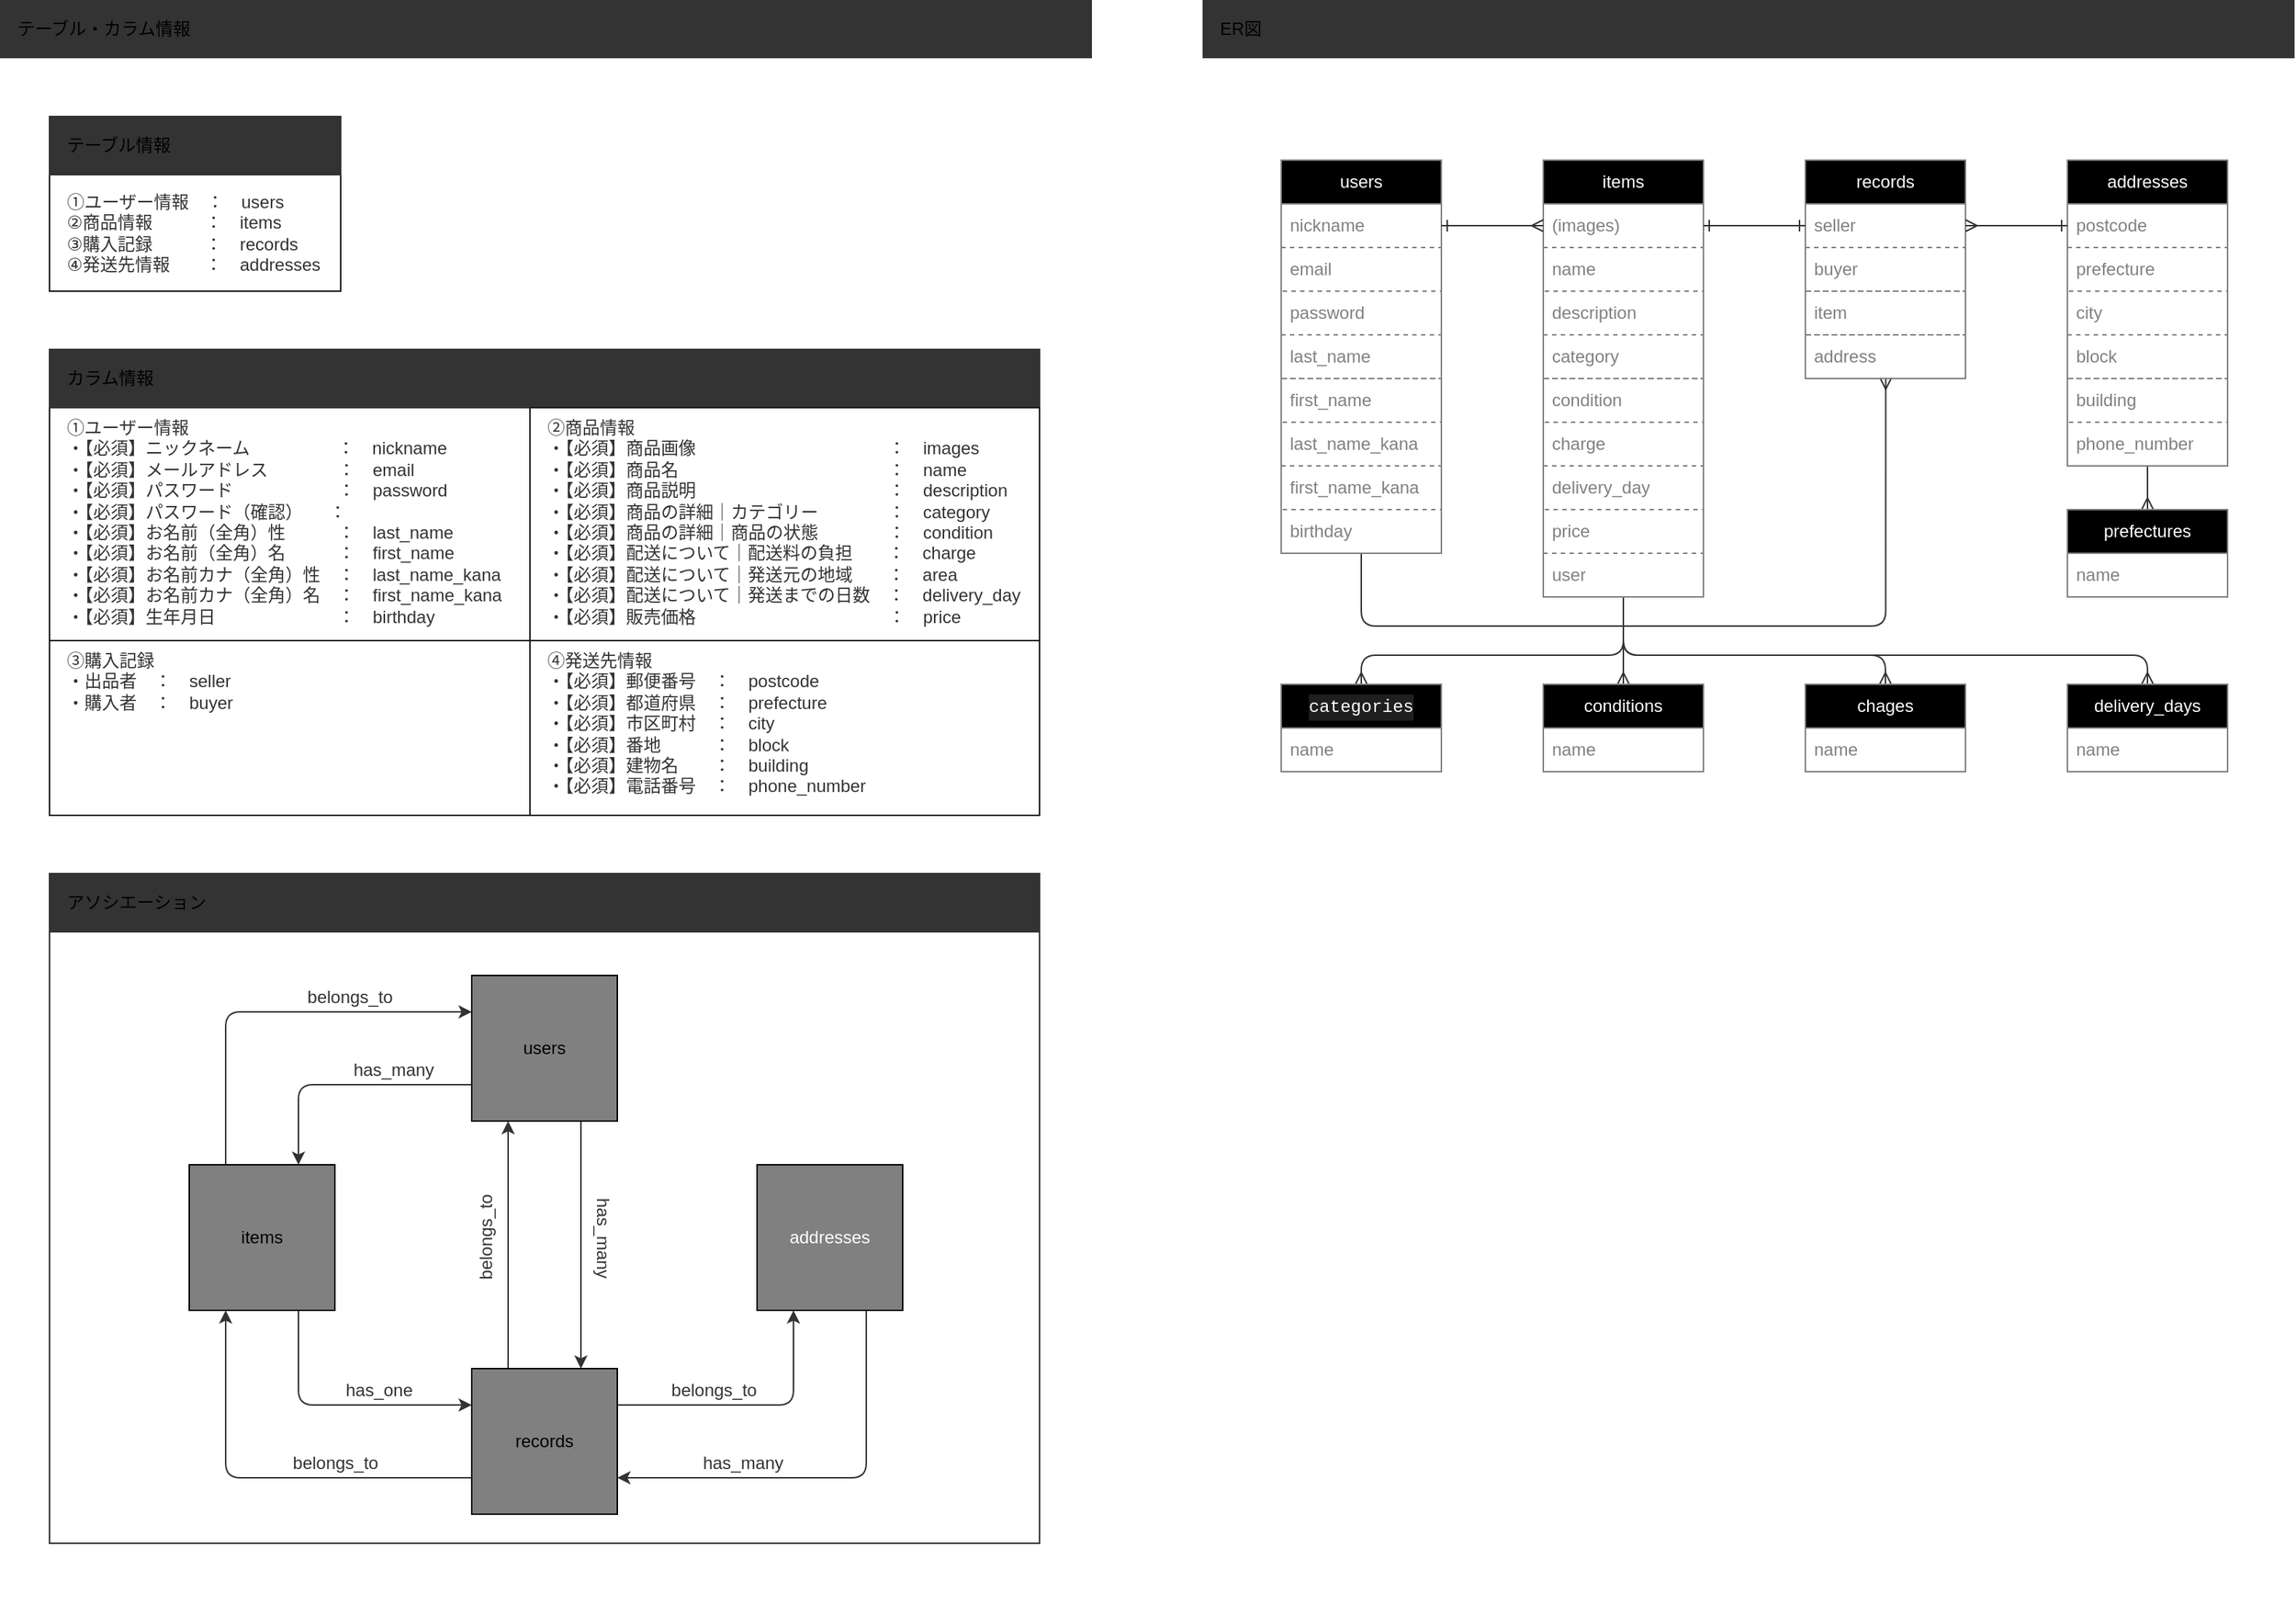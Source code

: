 <mxfile>
    <diagram id="iERtSTc7YqhBEKAMdR58" name="ページ1">
        <mxGraphModel dx="818" dy="637" grid="1" gridSize="10" guides="1" tooltips="1" connect="1" arrows="1" fold="1" page="1" pageScale="1" pageWidth="827" pageHeight="1169" math="0" shadow="0">
            <root>
                <mxCell id="0"/>
                <mxCell id="1" parent="0"/>
                <mxCell id="5" value="" style="whiteSpace=wrap;html=1;fontFamily=Helvetica;align=left;verticalAlign=top;fillColor=#FFFFFF;fontColor=#333333;strokeColor=none;" vertex="1" parent="1">
                    <mxGeometry x="40" y="80" width="750" height="1060" as="geometry"/>
                </mxCell>
                <mxCell id="10" value="テーブル・カラム情報" style="whiteSpace=wrap;html=1;fontFamily=Helvetica;align=left;verticalAlign=middle;strokeColor=none;fillColor=#333333;spacingLeft=10;" vertex="1" parent="1">
                    <mxGeometry x="40" y="40" width="750" height="40" as="geometry"/>
                </mxCell>
                <mxCell id="11" value="①ユーザー情報　：　users&lt;br&gt;②商品情報　　　：　items&lt;br&gt;③購入記録　　　：　records&lt;br&gt;④発送先情報　　：　addresses" style="whiteSpace=wrap;html=1;fontFamily=Helvetica;fontColor=#333333;fillColor=none;strokeColor=#1A1A1A;align=left;verticalAlign=middle;spacingLeft=10;" vertex="1" parent="1">
                    <mxGeometry x="74" y="160" width="200" height="80" as="geometry"/>
                </mxCell>
                <mxCell id="12" value="テーブル情報" style="whiteSpace=wrap;html=1;fontFamily=Helvetica;align=left;verticalAlign=middle;spacingLeft=10;fillColor=#333333;strokeColor=#333333;" vertex="1" parent="1">
                    <mxGeometry x="74" y="120" width="200" height="40" as="geometry"/>
                </mxCell>
                <mxCell id="13" value="①ユーザー情報&lt;br&gt;・【必須】ニックネーム　　　　　：　nickname&lt;br&gt;・【必須】メールアドレス　　　　：　email&lt;br&gt;・【必須】パスワード　　　　　　：　password&lt;br&gt;・【必須】パスワード（確認）　　：　&lt;br&gt;・【必須】お名前（全角）性　　　：　last_name&lt;br&gt;・【必須】お名前（全角）名　　　：　first_name&lt;br&gt;・【必須】お名前カナ（全角）性　：　last_name_kana&lt;br&gt;・【必須】お名前カナ（全角）名　：　first_name_kana&lt;br&gt;・【必須】生年月日　　　　　　　：　birthday" style="whiteSpace=wrap;html=1;fontFamily=Helvetica;fontColor=#333333;fillColor=none;strokeColor=#1A1A1A;align=left;verticalAlign=top;spacingLeft=10;" vertex="1" parent="1">
                    <mxGeometry x="74" y="320" width="330" height="160" as="geometry"/>
                </mxCell>
                <mxCell id="14" value="カラム情報" style="whiteSpace=wrap;html=1;fontFamily=Helvetica;align=left;verticalAlign=middle;spacingLeft=10;fillColor=#333333;strokeColor=#333333;" vertex="1" parent="1">
                    <mxGeometry x="74" y="280" width="680" height="40" as="geometry"/>
                </mxCell>
                <mxCell id="15" value="②商品情報&lt;br&gt;・【必須】商品画像　　　　　　　　　　　：　images&lt;br&gt;・【必須】商品名　　　　　　　　　　　　：　name&lt;br&gt;・【必須】商品説明　　　　　　　　　　　：　description&lt;br&gt;・【必須】商品の詳細｜カテゴリー　　　　：　category&lt;br&gt;・【必須】商品の詳細｜商品の状態　　　　：　condition&lt;br&gt;・【必須】配送について｜配送料の負担　　：　charge&lt;br&gt;・【必須】配送について｜発送元の地域　　：　area&lt;br&gt;・【必須】配送について｜発送までの日数　：　delivery_day&lt;br&gt;・【必須】販売価格　　　　　　　　　　　：　price" style="whiteSpace=wrap;html=1;fontFamily=Helvetica;fontColor=#333333;fillColor=none;strokeColor=#1A1A1A;align=left;verticalAlign=top;spacingLeft=10;" vertex="1" parent="1">
                    <mxGeometry x="404" y="320" width="350" height="160" as="geometry"/>
                </mxCell>
                <mxCell id="16" value="" style="ellipse;whiteSpace=wrap;html=1;align=left;fillColor=none;strokeColor=#1A1A1A;fontColor=#333333;spacingLeft=10;" vertex="1" parent="1">
                    <mxGeometry x="985" y="360" width="80" height="80" as="geometry"/>
                </mxCell>
                <mxCell id="18" value="③購入記録&lt;br&gt;・出品者　：　seller&lt;br&gt;・購入者　：　buyer" style="whiteSpace=wrap;html=1;fontFamily=Helvetica;fontColor=#333333;fillColor=none;strokeColor=#1A1A1A;align=left;verticalAlign=top;spacingLeft=10;" vertex="1" parent="1">
                    <mxGeometry x="74" y="480" width="330" height="120" as="geometry"/>
                </mxCell>
                <mxCell id="19" value="④発送先情報&lt;br&gt;・【必須】郵便番号　：　postcode&lt;br&gt;・【必須】都道府県　：　prefecture&lt;br&gt;・【必須】市区町村　：　city&lt;br&gt;・【必須】番地　　　：　block&lt;br&gt;・【必須】建物名　　：　building&lt;br&gt;・【必須】電話番号　：　phone_number" style="whiteSpace=wrap;html=1;fontFamily=Helvetica;fontColor=#333333;fillColor=none;strokeColor=#1A1A1A;align=left;verticalAlign=top;spacingLeft=10;" vertex="1" parent="1">
                    <mxGeometry x="404" y="480" width="350" height="120" as="geometry"/>
                </mxCell>
                <mxCell id="20" value="アソシエーション" style="whiteSpace=wrap;html=1;fontFamily=Helvetica;align=left;verticalAlign=middle;spacingLeft=10;fillColor=#333333;strokeColor=#333333;" vertex="1" parent="1">
                    <mxGeometry x="74" y="640" width="680" height="40" as="geometry"/>
                </mxCell>
                <mxCell id="22" value="" style="whiteSpace=wrap;html=1;fontFamily=Helvetica;align=left;verticalAlign=middle;spacingLeft=10;fillColor=none;strokeColor=#333333;fontColor=#333333;" vertex="1" parent="1">
                    <mxGeometry x="74" y="680" width="680" height="420" as="geometry"/>
                </mxCell>
                <mxCell id="28" style="edgeStyle=orthogonalEdgeStyle;html=1;exitX=0;exitY=0.75;exitDx=0;exitDy=0;entryX=0.75;entryY=0;entryDx=0;entryDy=0;strokeColor=#333333;fontFamily=Helvetica;fontColor=#333333;" edge="1" parent="1" source="23" target="26">
                    <mxGeometry relative="1" as="geometry"/>
                </mxCell>
                <mxCell id="43" style="edgeStyle=orthogonalEdgeStyle;html=1;exitX=0.75;exitY=1;exitDx=0;exitDy=0;entryX=0.75;entryY=0;entryDx=0;entryDy=0;strokeColor=#333333;fontFamily=Helvetica;fontColor=#FFFFFF;" edge="1" parent="1" source="23" target="24">
                    <mxGeometry relative="1" as="geometry"/>
                </mxCell>
                <mxCell id="23" value="users" style="whiteSpace=wrap;html=1;fontFamily=Helvetica;fillColor=#808080;" vertex="1" parent="1">
                    <mxGeometry x="364" y="710" width="100" height="100" as="geometry"/>
                </mxCell>
                <mxCell id="32" style="edgeStyle=orthogonalEdgeStyle;html=1;exitX=1;exitY=0.25;exitDx=0;exitDy=0;entryX=0.25;entryY=1;entryDx=0;entryDy=0;strokeColor=#333333;fontFamily=Helvetica;fontColor=#333333;" edge="1" parent="1" source="24" target="25">
                    <mxGeometry relative="1" as="geometry"/>
                </mxCell>
                <mxCell id="34" style="edgeStyle=orthogonalEdgeStyle;html=1;exitX=0;exitY=0.75;exitDx=0;exitDy=0;entryX=0.25;entryY=1;entryDx=0;entryDy=0;strokeColor=#333333;fontFamily=Helvetica;fontColor=#333333;" edge="1" parent="1" source="24" target="26">
                    <mxGeometry relative="1" as="geometry"/>
                </mxCell>
                <mxCell id="44" style="edgeStyle=orthogonalEdgeStyle;html=1;exitX=0.25;exitY=0;exitDx=0;exitDy=0;entryX=0.25;entryY=1;entryDx=0;entryDy=0;strokeColor=#333333;fontFamily=Helvetica;fontColor=#FFFFFF;" edge="1" parent="1" source="24" target="23">
                    <mxGeometry relative="1" as="geometry"/>
                </mxCell>
                <mxCell id="24" value="records" style="whiteSpace=wrap;html=1;fontFamily=Helvetica;fillColor=#808080;" vertex="1" parent="1">
                    <mxGeometry x="364" y="980" width="100" height="100" as="geometry"/>
                </mxCell>
                <mxCell id="31" style="edgeStyle=orthogonalEdgeStyle;html=1;exitX=0.75;exitY=1;exitDx=0;exitDy=0;entryX=1;entryY=0.75;entryDx=0;entryDy=0;strokeColor=#333333;fontFamily=Helvetica;fontColor=#333333;" edge="1" parent="1" source="25" target="24">
                    <mxGeometry relative="1" as="geometry"/>
                </mxCell>
                <mxCell id="25" value="&lt;span style=&quot;text-align: left;&quot;&gt;addresses&lt;/span&gt;" style="whiteSpace=wrap;html=1;fontFamily=Helvetica;fillColor=#808080;fontColor=#FFFFFF;" vertex="1" parent="1">
                    <mxGeometry x="560" y="840" width="100" height="100" as="geometry"/>
                </mxCell>
                <mxCell id="27" style="html=1;exitX=0.25;exitY=0;exitDx=0;exitDy=0;entryX=0;entryY=0.25;entryDx=0;entryDy=0;fontFamily=Helvetica;fontColor=#333333;edgeStyle=orthogonalEdgeStyle;strokeColor=#333333;" edge="1" parent="1" source="26" target="23">
                    <mxGeometry relative="1" as="geometry"/>
                </mxCell>
                <mxCell id="33" style="edgeStyle=orthogonalEdgeStyle;html=1;exitX=0.75;exitY=1;exitDx=0;exitDy=0;entryX=0;entryY=0.25;entryDx=0;entryDy=0;strokeColor=#333333;fontFamily=Helvetica;fontColor=#333333;" edge="1" parent="1" source="26" target="24">
                    <mxGeometry relative="1" as="geometry"/>
                </mxCell>
                <mxCell id="26" value="items" style="whiteSpace=wrap;html=1;fontFamily=Helvetica;fillColor=#808080;" vertex="1" parent="1">
                    <mxGeometry x="170" y="840" width="100" height="100" as="geometry"/>
                </mxCell>
                <mxCell id="35" value="has_many" style="text;html=1;align=center;verticalAlign=middle;resizable=0;points=[];autosize=1;strokeColor=none;fillColor=none;fontFamily=Helvetica;fontColor=#333333;" vertex="1" parent="1">
                    <mxGeometry x="270" y="760" width="80" height="30" as="geometry"/>
                </mxCell>
                <mxCell id="36" value="belongs_to" style="text;html=1;align=center;verticalAlign=middle;resizable=0;points=[];autosize=1;strokeColor=none;fillColor=none;fontFamily=Helvetica;fontColor=#333333;" vertex="1" parent="1">
                    <mxGeometry x="240" y="710" width="80" height="30" as="geometry"/>
                </mxCell>
                <mxCell id="45" value="has_many" style="text;html=1;align=center;verticalAlign=middle;resizable=0;points=[];autosize=1;strokeColor=none;fillColor=none;fontFamily=Helvetica;fontColor=#333333;horizontal=1;rotation=90;" vertex="1" parent="1">
                    <mxGeometry x="414" y="875" width="80" height="30" as="geometry"/>
                </mxCell>
                <mxCell id="46" value="belongs_to" style="text;html=1;align=center;verticalAlign=middle;resizable=0;points=[];autosize=1;strokeColor=none;fillColor=none;fontFamily=Helvetica;fontColor=#333333;rotation=-90;" vertex="1" parent="1">
                    <mxGeometry x="334" y="875" width="80" height="30" as="geometry"/>
                </mxCell>
                <mxCell id="48" value="has_one" style="text;html=1;align=center;verticalAlign=middle;resizable=0;points=[];autosize=1;strokeColor=none;fillColor=none;fontFamily=Helvetica;fontColor=#333333;" vertex="1" parent="1">
                    <mxGeometry x="265" y="980" width="70" height="30" as="geometry"/>
                </mxCell>
                <mxCell id="49" value="belongs_to" style="text;html=1;align=center;verticalAlign=middle;resizable=0;points=[];autosize=1;strokeColor=none;fillColor=none;fontFamily=Helvetica;fontColor=#333333;" vertex="1" parent="1">
                    <mxGeometry x="230" y="1030" width="80" height="30" as="geometry"/>
                </mxCell>
                <mxCell id="52" value="has_many" style="text;html=1;align=center;verticalAlign=middle;resizable=0;points=[];autosize=1;strokeColor=none;fillColor=none;fontFamily=Helvetica;fontColor=#333333;" vertex="1" parent="1">
                    <mxGeometry x="510" y="1030" width="80" height="30" as="geometry"/>
                </mxCell>
                <mxCell id="53" value="belongs_to" style="text;html=1;align=center;verticalAlign=middle;resizable=0;points=[];autosize=1;strokeColor=none;fillColor=none;fontFamily=Helvetica;fontColor=#333333;" vertex="1" parent="1">
                    <mxGeometry x="490" y="980" width="80" height="30" as="geometry"/>
                </mxCell>
                <mxCell id="54" value="" style="whiteSpace=wrap;html=1;fontFamily=Helvetica;align=left;verticalAlign=top;fillColor=#FFFFFF;fontColor=#333333;strokeColor=none;" vertex="1" parent="1">
                    <mxGeometry x="866" y="80" width="750" height="570" as="geometry"/>
                </mxCell>
                <mxCell id="55" value="ER図" style="whiteSpace=wrap;html=1;fontFamily=Helvetica;align=left;verticalAlign=middle;strokeColor=none;fillColor=#333333;spacingLeft=10;" vertex="1" parent="1">
                    <mxGeometry x="866" y="40" width="750" height="40" as="geometry"/>
                </mxCell>
                <mxCell id="132" style="edgeStyle=orthogonalEdgeStyle;html=1;entryX=0.502;entryY=0.98;entryDx=0;entryDy=0;entryPerimeter=0;strokeColor=#333333;fontFamily=Helvetica;fontColor=#FFFFFF;endArrow=ERmany;endFill=0;" edge="1" parent="1" source="56" target="135">
                    <mxGeometry relative="1" as="geometry">
                        <Array as="points">
                            <mxPoint x="975" y="470"/>
                            <mxPoint x="1335" y="470"/>
                        </Array>
                    </mxGeometry>
                </mxCell>
                <mxCell id="56" value="&lt;font color=&quot;#ffffff&quot;&gt;users&lt;/font&gt;" style="swimlane;fontStyle=0;childLayout=stackLayout;horizontal=1;startSize=30;horizontalStack=0;resizeParent=1;resizeParentMax=0;resizeLast=0;collapsible=1;marginBottom=0;whiteSpace=wrap;html=1;rounded=0;strokeColor=#808080;fontFamily=Helvetica;fontColor=#333333;fillColor=#000000;" vertex="1" parent="1">
                    <mxGeometry x="920" y="150" width="110" height="270" as="geometry">
                        <mxRectangle x="1101" y="210" width="60" height="30" as="alternateBounds"/>
                    </mxGeometry>
                </mxCell>
                <mxCell id="57" value="nickname" style="text;strokeColor=none;fillColor=none;align=left;verticalAlign=middle;spacingLeft=4;spacingRight=4;overflow=hidden;points=[[0,0.5],[1,0.5]];portConstraint=eastwest;rotatable=0;whiteSpace=wrap;html=1;rounded=0;fontFamily=Helvetica;fontColor=#808080;dashed=1;" vertex="1" parent="56">
                    <mxGeometry y="30" width="110" height="30" as="geometry"/>
                </mxCell>
                <mxCell id="58" value="email" style="text;strokeColor=#808080;fillColor=none;align=left;verticalAlign=middle;spacingLeft=4;spacingRight=4;overflow=hidden;points=[[0,0.5],[1,0.5]];portConstraint=eastwest;rotatable=0;whiteSpace=wrap;html=1;rounded=0;fontFamily=Helvetica;fontColor=#808080;dashed=1;" vertex="1" parent="56">
                    <mxGeometry y="60" width="110" height="30" as="geometry"/>
                </mxCell>
                <mxCell id="86" value="password" style="text;strokeColor=none;fillColor=none;align=left;verticalAlign=middle;spacingLeft=4;spacingRight=4;overflow=hidden;points=[[0,0.5],[1,0.5]];portConstraint=eastwest;rotatable=0;whiteSpace=wrap;html=1;rounded=1;fontFamily=Helvetica;fontColor=#808080;" vertex="1" parent="56">
                    <mxGeometry y="90" width="110" height="30" as="geometry"/>
                </mxCell>
                <mxCell id="88" value="last_name" style="text;strokeColor=#808080;fillColor=none;align=left;verticalAlign=middle;spacingLeft=4;spacingRight=4;overflow=hidden;points=[[0,0.5],[1,0.5]];portConstraint=eastwest;rotatable=0;whiteSpace=wrap;html=1;rounded=0;fontFamily=Helvetica;fontColor=#808080;dashed=1;" vertex="1" parent="56">
                    <mxGeometry y="120" width="110" height="30" as="geometry"/>
                </mxCell>
                <mxCell id="87" value="first_name" style="text;strokeColor=#808080;fillColor=none;align=left;verticalAlign=middle;spacingLeft=4;spacingRight=4;overflow=hidden;points=[[0,0.5],[1,0.5]];portConstraint=eastwest;rotatable=0;whiteSpace=wrap;html=1;rounded=0;fontFamily=Helvetica;fontColor=#808080;dashed=1;" vertex="1" parent="56">
                    <mxGeometry y="150" width="110" height="30" as="geometry"/>
                </mxCell>
                <mxCell id="89" value="last_name_kana" style="text;strokeColor=none;fillColor=none;align=left;verticalAlign=middle;spacingLeft=4;spacingRight=4;overflow=hidden;points=[[0,0.5],[1,0.5]];portConstraint=eastwest;rotatable=0;whiteSpace=wrap;html=1;rounded=0;fontFamily=Helvetica;fontColor=#808080;" vertex="1" parent="56">
                    <mxGeometry y="180" width="110" height="30" as="geometry"/>
                </mxCell>
                <mxCell id="90" value="first_name_kana" style="text;strokeColor=#808080;fillColor=none;align=left;verticalAlign=middle;spacingLeft=4;spacingRight=4;overflow=hidden;points=[[0,0.5],[1,0.5]];portConstraint=eastwest;rotatable=0;whiteSpace=wrap;html=1;rounded=0;fontFamily=Helvetica;fontColor=#808080;dashed=1;" vertex="1" parent="56">
                    <mxGeometry y="210" width="110" height="30" as="geometry"/>
                </mxCell>
                <mxCell id="59" value="birthday" style="text;strokeColor=none;fillColor=none;align=left;verticalAlign=middle;spacingLeft=4;spacingRight=4;overflow=hidden;points=[[0,0.5],[1,0.5]];portConstraint=eastwest;rotatable=0;whiteSpace=wrap;html=1;rounded=0;fontFamily=Helvetica;fontColor=#808080;" vertex="1" parent="56">
                    <mxGeometry y="240" width="110" height="30" as="geometry"/>
                </mxCell>
                <mxCell id="149" style="edgeStyle=orthogonalEdgeStyle;html=1;entryX=0.5;entryY=0;entryDx=0;entryDy=0;strokeColor=#333333;fontFamily=Helvetica;fontColor=#FFFFFF;endArrow=ERmany;endFill=0;" edge="1" parent="1" source="91" target="137">
                    <mxGeometry relative="1" as="geometry">
                        <Array as="points">
                            <mxPoint x="1155" y="490"/>
                            <mxPoint x="975" y="490"/>
                        </Array>
                    </mxGeometry>
                </mxCell>
                <mxCell id="150" style="edgeStyle=orthogonalEdgeStyle;html=1;entryX=0.5;entryY=0;entryDx=0;entryDy=0;strokeColor=#333333;fontFamily=Helvetica;fontColor=#FFFFFF;endArrow=ERmany;endFill=0;" edge="1" parent="1" source="91" target="143">
                    <mxGeometry relative="1" as="geometry"/>
                </mxCell>
                <mxCell id="151" style="edgeStyle=orthogonalEdgeStyle;html=1;entryX=0.5;entryY=0;entryDx=0;entryDy=0;strokeColor=#333333;fontFamily=Helvetica;fontColor=#FFFFFF;endArrow=ERmany;endFill=0;" edge="1" parent="1" source="91" target="145">
                    <mxGeometry relative="1" as="geometry">
                        <Array as="points">
                            <mxPoint x="1155" y="490"/>
                            <mxPoint x="1335" y="490"/>
                        </Array>
                    </mxGeometry>
                </mxCell>
                <mxCell id="152" style="edgeStyle=orthogonalEdgeStyle;html=1;strokeColor=#333333;fontFamily=Helvetica;fontColor=#FFFFFF;endArrow=ERmany;endFill=0;" edge="1" parent="1" source="91" target="147">
                    <mxGeometry relative="1" as="geometry">
                        <Array as="points">
                            <mxPoint x="1155" y="490"/>
                            <mxPoint x="1515" y="490"/>
                        </Array>
                    </mxGeometry>
                </mxCell>
                <mxCell id="91" value="&lt;font color=&quot;#ffffff&quot;&gt;items&lt;/font&gt;" style="swimlane;fontStyle=0;childLayout=stackLayout;horizontal=1;startSize=30;horizontalStack=0;resizeParent=1;resizeParentMax=0;resizeLast=0;collapsible=1;marginBottom=0;whiteSpace=wrap;html=1;rounded=0;strokeColor=#808080;fontFamily=Helvetica;fontColor=#333333;fillColor=#000000;" vertex="1" parent="1">
                    <mxGeometry x="1100" y="150" width="110" height="300" as="geometry">
                        <mxRectangle x="1101" y="210" width="60" height="30" as="alternateBounds"/>
                    </mxGeometry>
                </mxCell>
                <mxCell id="92" value="(images)" style="text;strokeColor=none;fillColor=none;align=left;verticalAlign=middle;spacingLeft=4;spacingRight=4;overflow=hidden;points=[[0,0.5],[1,0.5]];portConstraint=eastwest;rotatable=0;whiteSpace=wrap;html=1;rounded=0;fontFamily=Helvetica;fontColor=#808080;dashed=1;" vertex="1" parent="91">
                    <mxGeometry y="30" width="110" height="30" as="geometry"/>
                </mxCell>
                <mxCell id="93" value="name" style="text;strokeColor=#808080;fillColor=none;align=left;verticalAlign=middle;spacingLeft=4;spacingRight=4;overflow=hidden;points=[[0,0.5],[1,0.5]];portConstraint=eastwest;rotatable=0;whiteSpace=wrap;html=1;rounded=0;fontFamily=Helvetica;fontColor=#808080;dashed=1;" vertex="1" parent="91">
                    <mxGeometry y="60" width="110" height="30" as="geometry"/>
                </mxCell>
                <mxCell id="94" value="description" style="text;strokeColor=none;fillColor=none;align=left;verticalAlign=middle;spacingLeft=4;spacingRight=4;overflow=hidden;points=[[0,0.5],[1,0.5]];portConstraint=eastwest;rotatable=0;whiteSpace=wrap;html=1;rounded=1;fontFamily=Helvetica;fontColor=#808080;" vertex="1" parent="91">
                    <mxGeometry y="90" width="110" height="30" as="geometry"/>
                </mxCell>
                <mxCell id="95" value="category" style="text;strokeColor=#808080;fillColor=none;align=left;verticalAlign=middle;spacingLeft=4;spacingRight=4;overflow=hidden;points=[[0,0.5],[1,0.5]];portConstraint=eastwest;rotatable=0;whiteSpace=wrap;html=1;rounded=0;fontFamily=Helvetica;fontColor=#808080;dashed=1;" vertex="1" parent="91">
                    <mxGeometry y="120" width="110" height="30" as="geometry"/>
                </mxCell>
                <mxCell id="96" value="condition" style="text;strokeColor=#808080;fillColor=none;align=left;verticalAlign=middle;spacingLeft=4;spacingRight=4;overflow=hidden;points=[[0,0.5],[1,0.5]];portConstraint=eastwest;rotatable=0;whiteSpace=wrap;html=1;rounded=0;fontFamily=Helvetica;fontColor=#808080;dashed=1;" vertex="1" parent="91">
                    <mxGeometry y="150" width="110" height="30" as="geometry"/>
                </mxCell>
                <mxCell id="97" value="charge" style="text;strokeColor=none;fillColor=none;align=left;verticalAlign=middle;spacingLeft=4;spacingRight=4;overflow=hidden;points=[[0,0.5],[1,0.5]];portConstraint=eastwest;rotatable=0;whiteSpace=wrap;html=1;rounded=0;fontFamily=Helvetica;fontColor=#808080;" vertex="1" parent="91">
                    <mxGeometry y="180" width="110" height="30" as="geometry"/>
                </mxCell>
                <mxCell id="98" value="delivery_day" style="text;strokeColor=#808080;fillColor=none;align=left;verticalAlign=middle;spacingLeft=4;spacingRight=4;overflow=hidden;points=[[0,0.5],[1,0.5]];portConstraint=eastwest;rotatable=0;whiteSpace=wrap;html=1;rounded=0;fontFamily=Helvetica;fontColor=#808080;dashed=1;" vertex="1" parent="91">
                    <mxGeometry y="210" width="110" height="30" as="geometry"/>
                </mxCell>
                <mxCell id="133" value="price" style="text;strokeColor=none;fillColor=none;align=left;verticalAlign=middle;spacingLeft=4;spacingRight=4;overflow=hidden;points=[[0,0.5],[1,0.5]];portConstraint=eastwest;rotatable=0;whiteSpace=wrap;html=1;rounded=0;fontFamily=Helvetica;fontColor=#808080;" vertex="1" parent="91">
                    <mxGeometry y="240" width="110" height="30" as="geometry"/>
                </mxCell>
                <mxCell id="99" value="user" style="text;strokeColor=#808080;fillColor=none;align=left;verticalAlign=middle;spacingLeft=4;spacingRight=4;overflow=hidden;points=[[0,0.5],[1,0.5]];portConstraint=eastwest;rotatable=0;whiteSpace=wrap;html=1;rounded=0;fontFamily=Helvetica;fontColor=#808080;dashed=1;" vertex="1" parent="91">
                    <mxGeometry y="270" width="110" height="30" as="geometry"/>
                </mxCell>
                <mxCell id="100" value="&lt;font color=&quot;#ffffff&quot;&gt;records&lt;/font&gt;" style="swimlane;fontStyle=0;childLayout=stackLayout;horizontal=1;startSize=30;horizontalStack=0;resizeParent=1;resizeParentMax=0;resizeLast=0;collapsible=1;marginBottom=0;whiteSpace=wrap;html=1;rounded=0;strokeColor=#808080;fontFamily=Helvetica;fontColor=#333333;fillColor=#000000;" vertex="1" parent="1">
                    <mxGeometry x="1280" y="150" width="110" height="150" as="geometry">
                        <mxRectangle x="1101" y="210" width="60" height="30" as="alternateBounds"/>
                    </mxGeometry>
                </mxCell>
                <mxCell id="101" value="seller" style="text;strokeColor=none;fillColor=none;align=left;verticalAlign=middle;spacingLeft=4;spacingRight=4;overflow=hidden;points=[[0,0.5],[1,0.5]];portConstraint=eastwest;rotatable=0;whiteSpace=wrap;html=1;rounded=0;fontFamily=Helvetica;fontColor=#808080;dashed=1;" vertex="1" parent="100">
                    <mxGeometry y="30" width="110" height="30" as="geometry"/>
                </mxCell>
                <mxCell id="102" value="buyer" style="text;strokeColor=#808080;fillColor=none;align=left;verticalAlign=middle;spacingLeft=4;spacingRight=4;overflow=hidden;points=[[0,0.5],[1,0.5]];portConstraint=eastwest;rotatable=0;whiteSpace=wrap;html=1;rounded=0;fontFamily=Helvetica;fontColor=#808080;dashed=1;" vertex="1" parent="100">
                    <mxGeometry y="60" width="110" height="30" as="geometry"/>
                </mxCell>
                <mxCell id="136" value="item" style="text;strokeColor=#808080;fillColor=none;align=left;verticalAlign=middle;spacingLeft=4;spacingRight=4;overflow=hidden;points=[[0,0.5],[1,0.5]];portConstraint=eastwest;rotatable=0;whiteSpace=wrap;html=1;rounded=0;fontFamily=Helvetica;fontColor=#808080;dashed=1;" vertex="1" parent="100">
                    <mxGeometry y="90" width="110" height="30" as="geometry"/>
                </mxCell>
                <mxCell id="135" value="address" style="text;strokeColor=#808080;fillColor=none;align=left;verticalAlign=middle;spacingLeft=4;spacingRight=4;overflow=hidden;points=[[0,0.5],[1,0.5]];portConstraint=eastwest;rotatable=0;whiteSpace=wrap;html=1;rounded=0;fontFamily=Helvetica;fontColor=#808080;dashed=1;" vertex="1" parent="100">
                    <mxGeometry y="120" width="110" height="30" as="geometry"/>
                </mxCell>
                <mxCell id="155" style="edgeStyle=orthogonalEdgeStyle;html=1;entryX=0.5;entryY=0;entryDx=0;entryDy=0;strokeColor=#333333;fontFamily=Helvetica;fontColor=#FFFFFF;endArrow=ERmany;endFill=0;" edge="1" parent="1" source="109" target="153">
                    <mxGeometry relative="1" as="geometry"/>
                </mxCell>
                <mxCell id="109" value="&lt;span style=&quot;text-align: left;&quot;&gt;addresses&lt;/span&gt;" style="swimlane;fontStyle=0;childLayout=stackLayout;horizontal=1;startSize=30;horizontalStack=0;resizeParent=1;resizeParentMax=0;resizeLast=0;collapsible=1;marginBottom=0;whiteSpace=wrap;html=1;rounded=0;strokeColor=#808080;fontFamily=Helvetica;fontColor=#FFFFFF;fillColor=#000000;" vertex="1" parent="1">
                    <mxGeometry x="1460" y="150" width="110" height="210" as="geometry">
                        <mxRectangle x="1101" y="210" width="60" height="30" as="alternateBounds"/>
                    </mxGeometry>
                </mxCell>
                <mxCell id="110" value="postcode" style="text;strokeColor=none;fillColor=none;align=left;verticalAlign=middle;spacingLeft=4;spacingRight=4;overflow=hidden;points=[[0,0.5],[1,0.5]];portConstraint=eastwest;rotatable=0;whiteSpace=wrap;html=1;rounded=0;fontFamily=Helvetica;fontColor=#808080;dashed=1;" vertex="1" parent="109">
                    <mxGeometry y="30" width="110" height="30" as="geometry"/>
                </mxCell>
                <mxCell id="111" value="prefecture" style="text;strokeColor=#808080;fillColor=none;align=left;verticalAlign=middle;spacingLeft=4;spacingRight=4;overflow=hidden;points=[[0,0.5],[1,0.5]];portConstraint=eastwest;rotatable=0;whiteSpace=wrap;html=1;rounded=0;fontFamily=Helvetica;fontColor=#808080;dashed=1;" vertex="1" parent="109">
                    <mxGeometry y="60" width="110" height="30" as="geometry"/>
                </mxCell>
                <mxCell id="112" value="city" style="text;strokeColor=none;fillColor=none;align=left;verticalAlign=middle;spacingLeft=4;spacingRight=4;overflow=hidden;points=[[0,0.5],[1,0.5]];portConstraint=eastwest;rotatable=0;whiteSpace=wrap;html=1;rounded=1;fontFamily=Helvetica;fontColor=#808080;" vertex="1" parent="109">
                    <mxGeometry y="90" width="110" height="30" as="geometry"/>
                </mxCell>
                <mxCell id="113" value="block" style="text;strokeColor=#808080;fillColor=none;align=left;verticalAlign=middle;spacingLeft=4;spacingRight=4;overflow=hidden;points=[[0,0.5],[1,0.5]];portConstraint=eastwest;rotatable=0;whiteSpace=wrap;html=1;rounded=0;fontFamily=Helvetica;fontColor=#808080;dashed=1;" vertex="1" parent="109">
                    <mxGeometry y="120" width="110" height="30" as="geometry"/>
                </mxCell>
                <mxCell id="114" value="building" style="text;strokeColor=#808080;fillColor=none;align=left;verticalAlign=middle;spacingLeft=4;spacingRight=4;overflow=hidden;points=[[0,0.5],[1,0.5]];portConstraint=eastwest;rotatable=0;whiteSpace=wrap;html=1;rounded=0;fontFamily=Helvetica;fontColor=#808080;dashed=1;" vertex="1" parent="109">
                    <mxGeometry y="150" width="110" height="30" as="geometry"/>
                </mxCell>
                <mxCell id="115" value="phone_number" style="text;strokeColor=none;fillColor=none;align=left;verticalAlign=middle;spacingLeft=4;spacingRight=4;overflow=hidden;points=[[0,0.5],[1,0.5]];portConstraint=eastwest;rotatable=0;whiteSpace=wrap;html=1;rounded=0;fontFamily=Helvetica;fontColor=#808080;" vertex="1" parent="109">
                    <mxGeometry y="180" width="110" height="30" as="geometry"/>
                </mxCell>
                <mxCell id="122" style="edgeStyle=orthogonalEdgeStyle;html=1;exitX=1;exitY=0.5;exitDx=0;exitDy=0;entryX=0;entryY=0.5;entryDx=0;entryDy=0;strokeColor=#333333;fontFamily=Helvetica;fontColor=#808080;endArrow=ERmany;endFill=0;" edge="1" parent="1" source="57" target="92">
                    <mxGeometry relative="1" as="geometry"/>
                </mxCell>
                <mxCell id="123" style="edgeStyle=orthogonalEdgeStyle;html=1;exitX=1;exitY=0.5;exitDx=0;exitDy=0;entryX=0;entryY=0.5;entryDx=0;entryDy=0;strokeColor=#333333;fontFamily=Helvetica;fontColor=#808080;endArrow=ERone;endFill=0;" edge="1" parent="1" source="92" target="101">
                    <mxGeometry relative="1" as="geometry"/>
                </mxCell>
                <mxCell id="124" style="edgeStyle=orthogonalEdgeStyle;html=1;exitX=0;exitY=0.5;exitDx=0;exitDy=0;entryX=1;entryY=0.5;entryDx=0;entryDy=0;strokeColor=#333333;fontFamily=Helvetica;fontColor=#808080;endArrow=ERone;endFill=0;" edge="1" parent="1" source="101" target="92">
                    <mxGeometry relative="1" as="geometry"/>
                </mxCell>
                <mxCell id="125" style="edgeStyle=orthogonalEdgeStyle;html=1;exitX=0;exitY=0.5;exitDx=0;exitDy=0;entryX=1;entryY=0.5;entryDx=0;entryDy=0;strokeColor=#333333;fontFamily=Helvetica;fontColor=#808080;endArrow=ERone;endFill=0;" edge="1" parent="1" source="92" target="57">
                    <mxGeometry relative="1" as="geometry"/>
                </mxCell>
                <mxCell id="126" style="edgeStyle=orthogonalEdgeStyle;html=1;exitX=1;exitY=0.5;exitDx=0;exitDy=0;entryX=0;entryY=0.5;entryDx=0;entryDy=0;strokeColor=#333333;fontFamily=Helvetica;fontColor=#808080;endArrow=ERone;endFill=0;" edge="1" parent="1" source="101" target="110">
                    <mxGeometry relative="1" as="geometry"/>
                </mxCell>
                <mxCell id="127" style="edgeStyle=orthogonalEdgeStyle;html=1;exitX=0;exitY=0.5;exitDx=0;exitDy=0;entryX=1;entryY=0.5;entryDx=0;entryDy=0;strokeColor=#333333;fontFamily=Helvetica;fontColor=#808080;endArrow=ERmany;endFill=0;" edge="1" parent="1" source="110" target="101">
                    <mxGeometry relative="1" as="geometry"/>
                </mxCell>
                <mxCell id="137" value="&lt;div style=&quot;background-color: rgb(31, 31, 31); font-family: Menlo, Monaco, &amp;quot;Courier New&amp;quot;, monospace; line-height: 18px;&quot;&gt;categories&lt;/div&gt;" style="swimlane;fontStyle=0;childLayout=stackLayout;horizontal=1;startSize=30;horizontalStack=0;resizeParent=1;resizeParentMax=0;resizeLast=0;collapsible=1;marginBottom=0;whiteSpace=wrap;html=1;rounded=0;strokeColor=#808080;fontFamily=Helvetica;fontColor=#FFFFFF;fillColor=#000000;" vertex="1" parent="1">
                    <mxGeometry x="920" y="510" width="110" height="60" as="geometry">
                        <mxRectangle x="1101" y="210" width="60" height="30" as="alternateBounds"/>
                    </mxGeometry>
                </mxCell>
                <mxCell id="138" value="name" style="text;strokeColor=none;fillColor=none;align=left;verticalAlign=middle;spacingLeft=4;spacingRight=4;overflow=hidden;points=[[0,0.5],[1,0.5]];portConstraint=eastwest;rotatable=0;whiteSpace=wrap;html=1;rounded=0;fontFamily=Helvetica;fontColor=#808080;dashed=1;" vertex="1" parent="137">
                    <mxGeometry y="30" width="110" height="30" as="geometry"/>
                </mxCell>
                <mxCell id="143" value="&lt;font color=&quot;#ffffff&quot;&gt;conditions&lt;/font&gt;" style="swimlane;fontStyle=0;childLayout=stackLayout;horizontal=1;startSize=30;horizontalStack=0;resizeParent=1;resizeParentMax=0;resizeLast=0;collapsible=1;marginBottom=0;whiteSpace=wrap;html=1;rounded=0;strokeColor=#808080;fontFamily=Helvetica;fontColor=#333333;fillColor=#000000;" vertex="1" parent="1">
                    <mxGeometry x="1100" y="510" width="110" height="60" as="geometry">
                        <mxRectangle x="1101" y="210" width="60" height="30" as="alternateBounds"/>
                    </mxGeometry>
                </mxCell>
                <mxCell id="144" value="name" style="text;strokeColor=none;fillColor=none;align=left;verticalAlign=middle;spacingLeft=4;spacingRight=4;overflow=hidden;points=[[0,0.5],[1,0.5]];portConstraint=eastwest;rotatable=0;whiteSpace=wrap;html=1;rounded=0;fontFamily=Helvetica;fontColor=#808080;dashed=1;" vertex="1" parent="143">
                    <mxGeometry y="30" width="110" height="30" as="geometry"/>
                </mxCell>
                <mxCell id="145" value="&lt;font color=&quot;#ffffff&quot;&gt;chages&lt;/font&gt;" style="swimlane;fontStyle=0;childLayout=stackLayout;horizontal=1;startSize=30;horizontalStack=0;resizeParent=1;resizeParentMax=0;resizeLast=0;collapsible=1;marginBottom=0;whiteSpace=wrap;html=1;rounded=0;strokeColor=#808080;fontFamily=Helvetica;fontColor=#333333;fillColor=#000000;" vertex="1" parent="1">
                    <mxGeometry x="1280" y="510" width="110" height="60" as="geometry">
                        <mxRectangle x="1101" y="210" width="60" height="30" as="alternateBounds"/>
                    </mxGeometry>
                </mxCell>
                <mxCell id="146" value="name" style="text;strokeColor=none;fillColor=none;align=left;verticalAlign=middle;spacingLeft=4;spacingRight=4;overflow=hidden;points=[[0,0.5],[1,0.5]];portConstraint=eastwest;rotatable=0;whiteSpace=wrap;html=1;rounded=0;fontFamily=Helvetica;fontColor=#808080;dashed=1;" vertex="1" parent="145">
                    <mxGeometry y="30" width="110" height="30" as="geometry"/>
                </mxCell>
                <mxCell id="147" value="&lt;font color=&quot;#ffffff&quot;&gt;delivery_days&lt;/font&gt;" style="swimlane;fontStyle=0;childLayout=stackLayout;horizontal=1;startSize=30;horizontalStack=0;resizeParent=1;resizeParentMax=0;resizeLast=0;collapsible=1;marginBottom=0;whiteSpace=wrap;html=1;rounded=0;strokeColor=#808080;fontFamily=Helvetica;fontColor=#333333;fillColor=#000000;" vertex="1" parent="1">
                    <mxGeometry x="1460" y="510" width="110" height="60" as="geometry">
                        <mxRectangle x="1101" y="210" width="60" height="30" as="alternateBounds"/>
                    </mxGeometry>
                </mxCell>
                <mxCell id="148" value="name" style="text;strokeColor=none;fillColor=none;align=left;verticalAlign=middle;spacingLeft=4;spacingRight=4;overflow=hidden;points=[[0,0.5],[1,0.5]];portConstraint=eastwest;rotatable=0;whiteSpace=wrap;html=1;rounded=0;fontFamily=Helvetica;fontColor=#808080;dashed=1;" vertex="1" parent="147">
                    <mxGeometry y="30" width="110" height="30" as="geometry"/>
                </mxCell>
                <mxCell id="153" value="&lt;span style=&quot;text-align: left;&quot;&gt;prefectures&lt;/span&gt;" style="swimlane;fontStyle=0;childLayout=stackLayout;horizontal=1;startSize=30;horizontalStack=0;resizeParent=1;resizeParentMax=0;resizeLast=0;collapsible=1;marginBottom=0;whiteSpace=wrap;html=1;rounded=0;strokeColor=#808080;fontFamily=Helvetica;fontColor=#FFFFFF;fillColor=#000000;" vertex="1" parent="1">
                    <mxGeometry x="1460" y="390" width="110" height="60" as="geometry">
                        <mxRectangle x="1101" y="210" width="60" height="30" as="alternateBounds"/>
                    </mxGeometry>
                </mxCell>
                <mxCell id="154" value="name" style="text;strokeColor=none;fillColor=none;align=left;verticalAlign=middle;spacingLeft=4;spacingRight=4;overflow=hidden;points=[[0,0.5],[1,0.5]];portConstraint=eastwest;rotatable=0;whiteSpace=wrap;html=1;rounded=0;fontFamily=Helvetica;fontColor=#808080;dashed=1;" vertex="1" parent="153">
                    <mxGeometry y="30" width="110" height="30" as="geometry"/>
                </mxCell>
            </root>
        </mxGraphModel>
    </diagram>
</mxfile>
